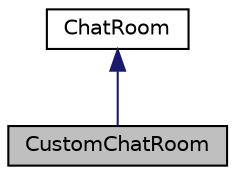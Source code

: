 digraph "CustomChatRoom"
{
 // LATEX_PDF_SIZE
  edge [fontname="Helvetica",fontsize="10",labelfontname="Helvetica",labelfontsize="10"];
  node [fontname="Helvetica",fontsize="10",shape=record];
  Node1 [label="CustomChatRoom",height=0.2,width=0.4,color="black", fillcolor="grey75", style="filled", fontcolor="black",tooltip="A customizable chat room with user-defined name."];
  Node2 -> Node1 [dir="back",color="midnightblue",fontsize="10",style="solid",fontname="Helvetica"];
  Node2 [label="ChatRoom",height=0.2,width=0.4,color="black", fillcolor="white", style="filled",URL="$classChatRoom.html",tooltip="Abstract mediator class for managing user interactions."];
}
